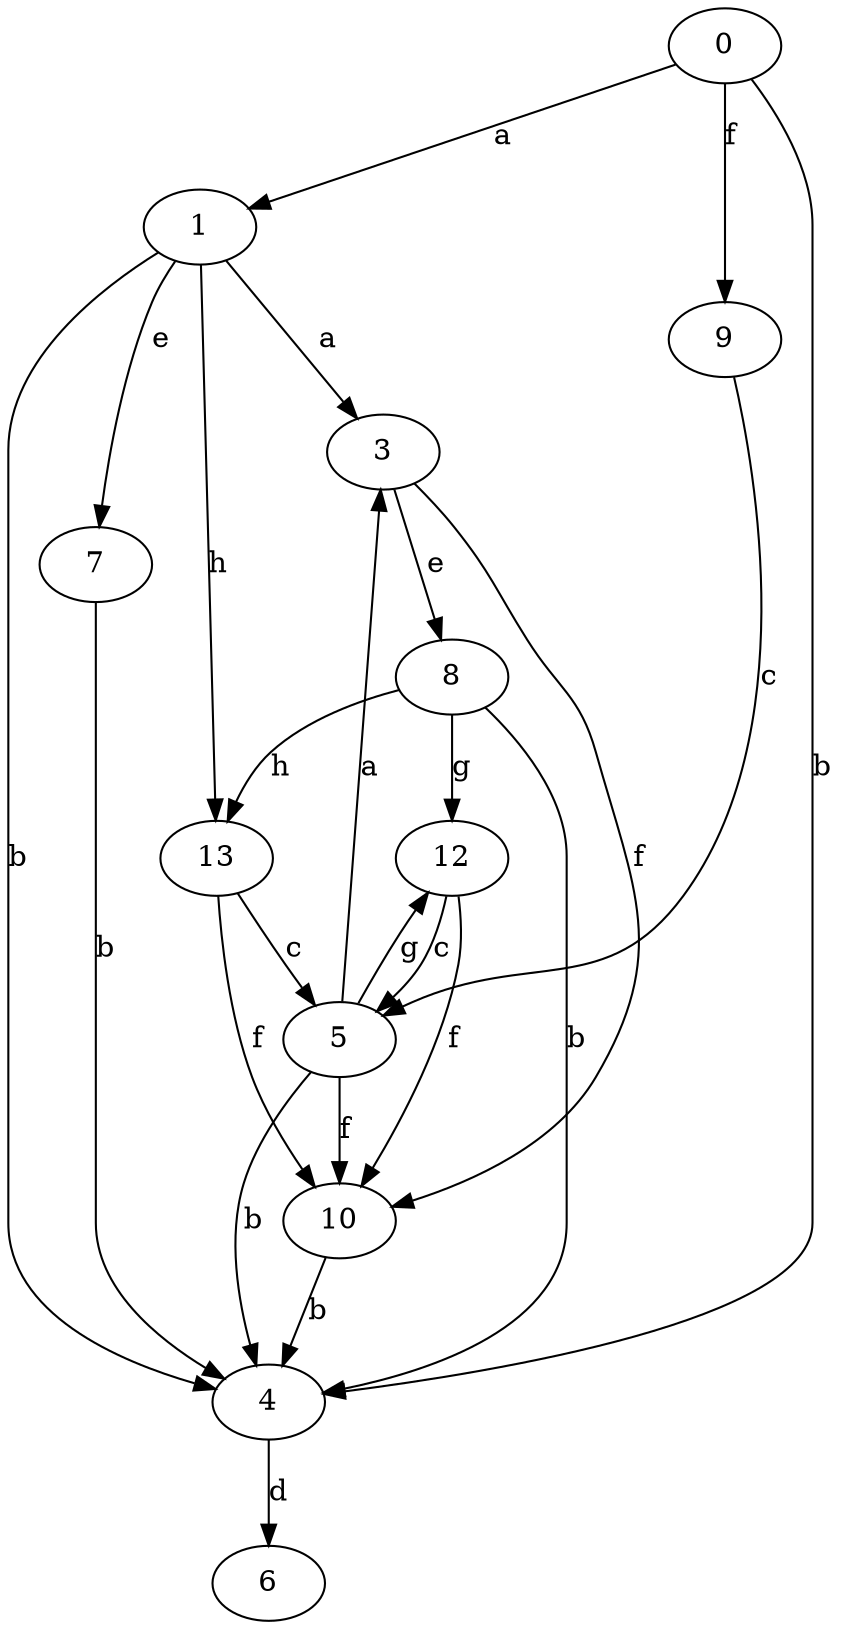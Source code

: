 strict digraph  {
1;
3;
4;
5;
6;
7;
8;
9;
0;
10;
12;
13;
1 -> 3  [label=a];
1 -> 4  [label=b];
1 -> 7  [label=e];
1 -> 13  [label=h];
3 -> 8  [label=e];
3 -> 10  [label=f];
4 -> 6  [label=d];
5 -> 3  [label=a];
5 -> 4  [label=b];
5 -> 10  [label=f];
5 -> 12  [label=g];
7 -> 4  [label=b];
8 -> 4  [label=b];
8 -> 12  [label=g];
8 -> 13  [label=h];
9 -> 5  [label=c];
0 -> 1  [label=a];
0 -> 4  [label=b];
0 -> 9  [label=f];
10 -> 4  [label=b];
12 -> 5  [label=c];
12 -> 10  [label=f];
13 -> 5  [label=c];
13 -> 10  [label=f];
}
